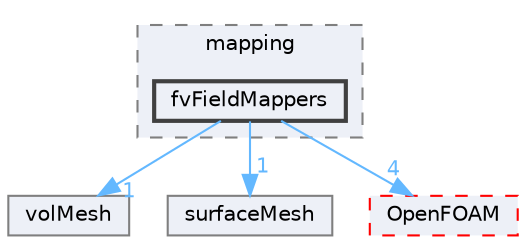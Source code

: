 digraph "src/finiteVolume/interpolation/mapping/fvFieldMappers"
{
 // LATEX_PDF_SIZE
  bgcolor="transparent";
  edge [fontname=Helvetica,fontsize=10,labelfontname=Helvetica,labelfontsize=10];
  node [fontname=Helvetica,fontsize=10,shape=box,height=0.2,width=0.4];
  compound=true
  subgraph clusterdir_2ca874bc62d911776e3ddacf8682d732 {
    graph [ bgcolor="#edf0f7", pencolor="grey50", label="mapping", fontname=Helvetica,fontsize=10 style="filled,dashed", URL="dir_2ca874bc62d911776e3ddacf8682d732.html",tooltip=""]
  dir_cbc228e1f525a3b65e338d20f50eb120 [label="fvFieldMappers", fillcolor="#edf0f7", color="grey25", style="filled,bold", URL="dir_cbc228e1f525a3b65e338d20f50eb120.html",tooltip=""];
  }
  dir_1a4209badf8dc5d7c181708103efea60 [label="volMesh", fillcolor="#edf0f7", color="grey50", style="filled", URL="dir_1a4209badf8dc5d7c181708103efea60.html",tooltip=""];
  dir_fdafd3b59310328ee40a940c9419d4db [label="surfaceMesh", fillcolor="#edf0f7", color="grey50", style="filled", URL="dir_fdafd3b59310328ee40a940c9419d4db.html",tooltip=""];
  dir_c5473ff19b20e6ec4dfe5c310b3778a8 [label="OpenFOAM", fillcolor="#edf0f7", color="red", style="filled,dashed", URL="dir_c5473ff19b20e6ec4dfe5c310b3778a8.html",tooltip=""];
  dir_cbc228e1f525a3b65e338d20f50eb120->dir_1a4209badf8dc5d7c181708103efea60 [headlabel="1", labeldistance=1.5 headhref="dir_001538_004299.html" href="dir_001538_004299.html" color="steelblue1" fontcolor="steelblue1"];
  dir_cbc228e1f525a3b65e338d20f50eb120->dir_c5473ff19b20e6ec4dfe5c310b3778a8 [headlabel="4", labeldistance=1.5 headhref="dir_001538_002695.html" href="dir_001538_002695.html" color="steelblue1" fontcolor="steelblue1"];
  dir_cbc228e1f525a3b65e338d20f50eb120->dir_fdafd3b59310328ee40a940c9419d4db [headlabel="1", labeldistance=1.5 headhref="dir_001538_003854.html" href="dir_001538_003854.html" color="steelblue1" fontcolor="steelblue1"];
}
